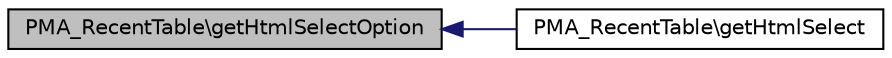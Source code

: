 digraph G
{
  edge [fontname="Helvetica",fontsize="10",labelfontname="Helvetica",labelfontsize="10"];
  node [fontname="Helvetica",fontsize="10",shape=record];
  rankdir="LR";
  Node1 [label="PMA_RecentTable\\getHtmlSelectOption",height=0.2,width=0.4,color="black", fillcolor="grey75", style="filled" fontcolor="black"];
  Node1 -> Node2 [dir="back",color="midnightblue",fontsize="10",style="solid",fontname="Helvetica"];
  Node2 [label="PMA_RecentTable\\getHtmlSelect",height=0.2,width=0.4,color="black", fillcolor="white", style="filled",URL="$classPMA__RecentTable.html#a7ac335faf8ae960f2a65336574082f80",tooltip="Return HTML select."];
}
